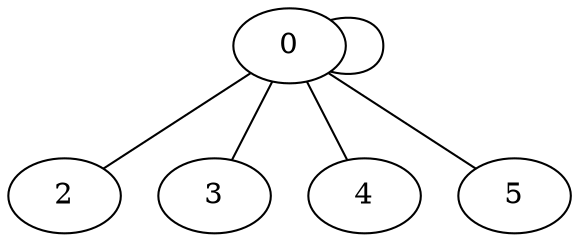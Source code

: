 graph G {
0[label=0];
1[label=2];
2[label=3];
3[label=4];
4[label=5];
0--0 ;
0--1 ;
0--2 ;
0--3 ;
0--4 ;
}
